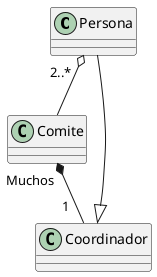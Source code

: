 @startuml comite-uml
class Persona 
class Comite
class Coordinador
Coordinador <|-- Persona 
Comite "Muchos"*-- "1   " Coordinador
Persona "2..*  " o-- Comite
@enduml
